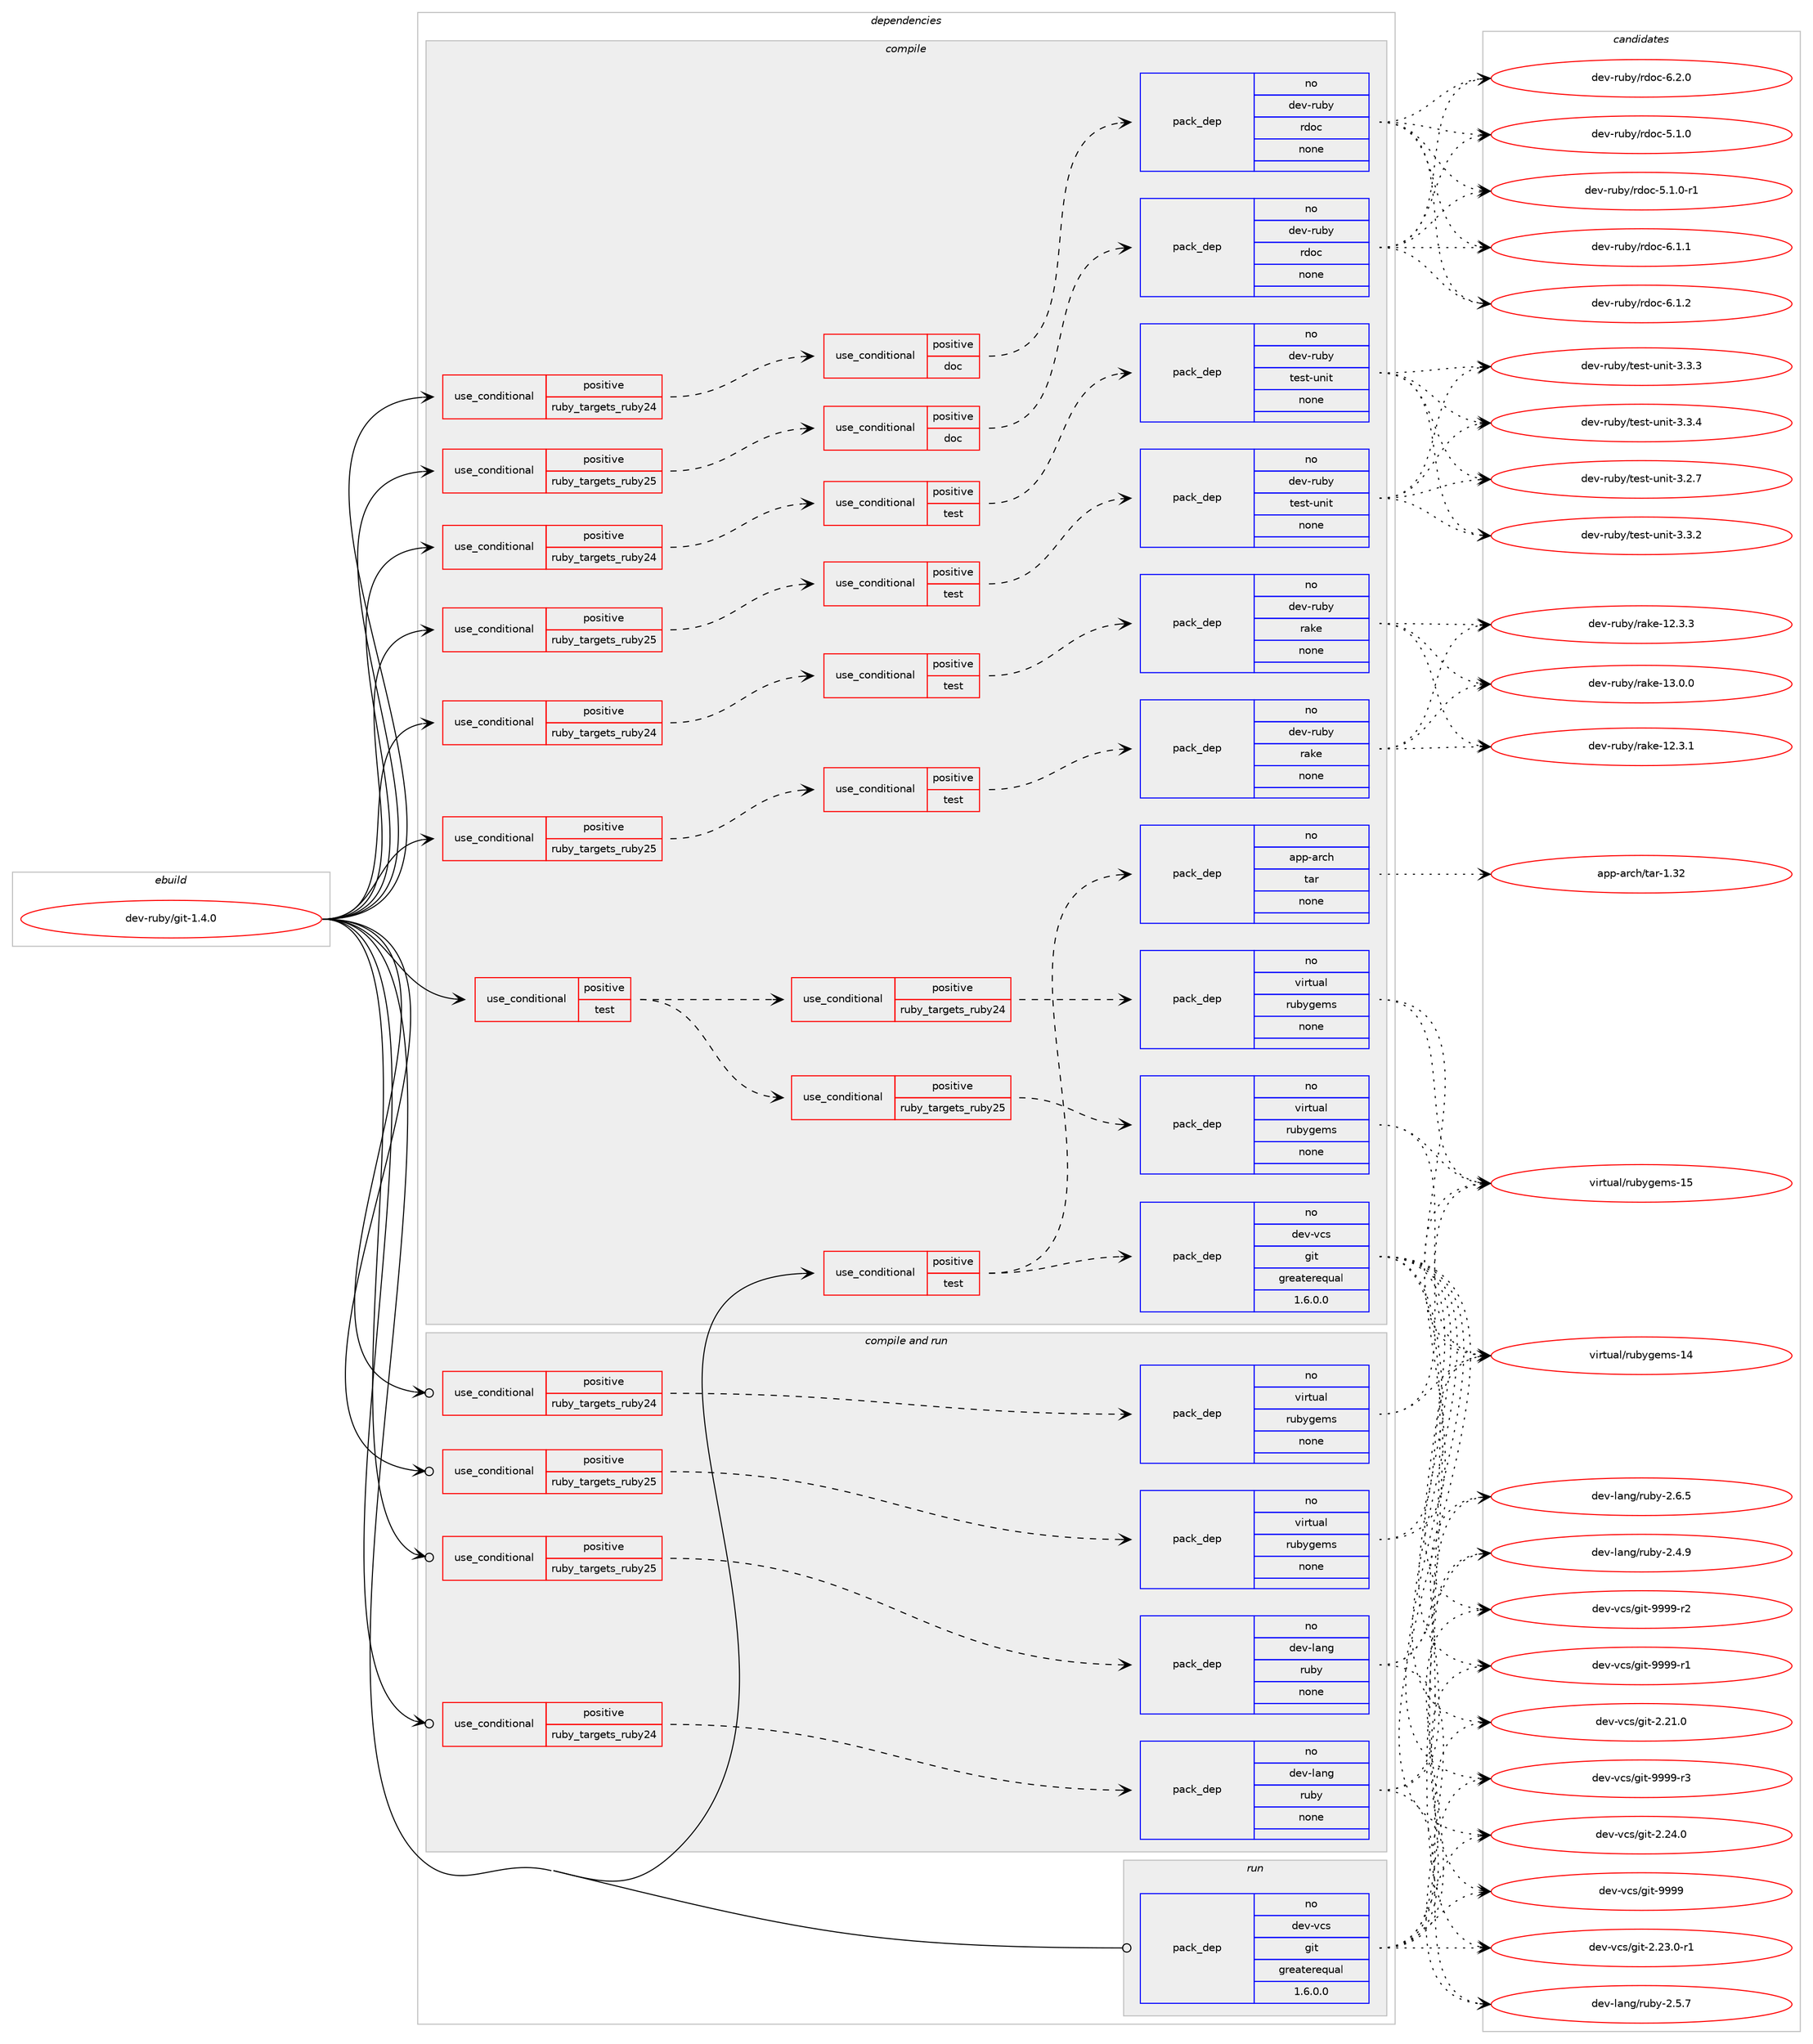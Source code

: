 digraph prolog {

# *************
# Graph options
# *************

newrank=true;
concentrate=true;
compound=true;
graph [rankdir=LR,fontname=Helvetica,fontsize=10,ranksep=1.5];#, ranksep=2.5, nodesep=0.2];
edge  [arrowhead=vee];
node  [fontname=Helvetica,fontsize=10];

# **********
# The ebuild
# **********

subgraph cluster_leftcol {
color=gray;
label=<<i>ebuild</i>>;
id [label="dev-ruby/git-1.4.0", color=red, width=4, href="../dev-ruby/git-1.4.0.svg"];
}

# ****************
# The dependencies
# ****************

subgraph cluster_midcol {
color=gray;
label=<<i>dependencies</i>>;
subgraph cluster_compile {
fillcolor="#eeeeee";
style=filled;
label=<<i>compile</i>>;
subgraph cond163916 {
dependency688250 [label=<<TABLE BORDER="0" CELLBORDER="1" CELLSPACING="0" CELLPADDING="4"><TR><TD ROWSPAN="3" CELLPADDING="10">use_conditional</TD></TR><TR><TD>positive</TD></TR><TR><TD>ruby_targets_ruby24</TD></TR></TABLE>>, shape=none, color=red];
subgraph cond163917 {
dependency688251 [label=<<TABLE BORDER="0" CELLBORDER="1" CELLSPACING="0" CELLPADDING="4"><TR><TD ROWSPAN="3" CELLPADDING="10">use_conditional</TD></TR><TR><TD>positive</TD></TR><TR><TD>doc</TD></TR></TABLE>>, shape=none, color=red];
subgraph pack512367 {
dependency688252 [label=<<TABLE BORDER="0" CELLBORDER="1" CELLSPACING="0" CELLPADDING="4" WIDTH="220"><TR><TD ROWSPAN="6" CELLPADDING="30">pack_dep</TD></TR><TR><TD WIDTH="110">no</TD></TR><TR><TD>dev-ruby</TD></TR><TR><TD>rdoc</TD></TR><TR><TD>none</TD></TR><TR><TD></TD></TR></TABLE>>, shape=none, color=blue];
}
dependency688251:e -> dependency688252:w [weight=20,style="dashed",arrowhead="vee"];
}
dependency688250:e -> dependency688251:w [weight=20,style="dashed",arrowhead="vee"];
}
id:e -> dependency688250:w [weight=20,style="solid",arrowhead="vee"];
subgraph cond163918 {
dependency688253 [label=<<TABLE BORDER="0" CELLBORDER="1" CELLSPACING="0" CELLPADDING="4"><TR><TD ROWSPAN="3" CELLPADDING="10">use_conditional</TD></TR><TR><TD>positive</TD></TR><TR><TD>ruby_targets_ruby24</TD></TR></TABLE>>, shape=none, color=red];
subgraph cond163919 {
dependency688254 [label=<<TABLE BORDER="0" CELLBORDER="1" CELLSPACING="0" CELLPADDING="4"><TR><TD ROWSPAN="3" CELLPADDING="10">use_conditional</TD></TR><TR><TD>positive</TD></TR><TR><TD>test</TD></TR></TABLE>>, shape=none, color=red];
subgraph pack512368 {
dependency688255 [label=<<TABLE BORDER="0" CELLBORDER="1" CELLSPACING="0" CELLPADDING="4" WIDTH="220"><TR><TD ROWSPAN="6" CELLPADDING="30">pack_dep</TD></TR><TR><TD WIDTH="110">no</TD></TR><TR><TD>dev-ruby</TD></TR><TR><TD>rake</TD></TR><TR><TD>none</TD></TR><TR><TD></TD></TR></TABLE>>, shape=none, color=blue];
}
dependency688254:e -> dependency688255:w [weight=20,style="dashed",arrowhead="vee"];
}
dependency688253:e -> dependency688254:w [weight=20,style="dashed",arrowhead="vee"];
}
id:e -> dependency688253:w [weight=20,style="solid",arrowhead="vee"];
subgraph cond163920 {
dependency688256 [label=<<TABLE BORDER="0" CELLBORDER="1" CELLSPACING="0" CELLPADDING="4"><TR><TD ROWSPAN="3" CELLPADDING="10">use_conditional</TD></TR><TR><TD>positive</TD></TR><TR><TD>ruby_targets_ruby24</TD></TR></TABLE>>, shape=none, color=red];
subgraph cond163921 {
dependency688257 [label=<<TABLE BORDER="0" CELLBORDER="1" CELLSPACING="0" CELLPADDING="4"><TR><TD ROWSPAN="3" CELLPADDING="10">use_conditional</TD></TR><TR><TD>positive</TD></TR><TR><TD>test</TD></TR></TABLE>>, shape=none, color=red];
subgraph pack512369 {
dependency688258 [label=<<TABLE BORDER="0" CELLBORDER="1" CELLSPACING="0" CELLPADDING="4" WIDTH="220"><TR><TD ROWSPAN="6" CELLPADDING="30">pack_dep</TD></TR><TR><TD WIDTH="110">no</TD></TR><TR><TD>dev-ruby</TD></TR><TR><TD>test-unit</TD></TR><TR><TD>none</TD></TR><TR><TD></TD></TR></TABLE>>, shape=none, color=blue];
}
dependency688257:e -> dependency688258:w [weight=20,style="dashed",arrowhead="vee"];
}
dependency688256:e -> dependency688257:w [weight=20,style="dashed",arrowhead="vee"];
}
id:e -> dependency688256:w [weight=20,style="solid",arrowhead="vee"];
subgraph cond163922 {
dependency688259 [label=<<TABLE BORDER="0" CELLBORDER="1" CELLSPACING="0" CELLPADDING="4"><TR><TD ROWSPAN="3" CELLPADDING="10">use_conditional</TD></TR><TR><TD>positive</TD></TR><TR><TD>ruby_targets_ruby25</TD></TR></TABLE>>, shape=none, color=red];
subgraph cond163923 {
dependency688260 [label=<<TABLE BORDER="0" CELLBORDER="1" CELLSPACING="0" CELLPADDING="4"><TR><TD ROWSPAN="3" CELLPADDING="10">use_conditional</TD></TR><TR><TD>positive</TD></TR><TR><TD>doc</TD></TR></TABLE>>, shape=none, color=red];
subgraph pack512370 {
dependency688261 [label=<<TABLE BORDER="0" CELLBORDER="1" CELLSPACING="0" CELLPADDING="4" WIDTH="220"><TR><TD ROWSPAN="6" CELLPADDING="30">pack_dep</TD></TR><TR><TD WIDTH="110">no</TD></TR><TR><TD>dev-ruby</TD></TR><TR><TD>rdoc</TD></TR><TR><TD>none</TD></TR><TR><TD></TD></TR></TABLE>>, shape=none, color=blue];
}
dependency688260:e -> dependency688261:w [weight=20,style="dashed",arrowhead="vee"];
}
dependency688259:e -> dependency688260:w [weight=20,style="dashed",arrowhead="vee"];
}
id:e -> dependency688259:w [weight=20,style="solid",arrowhead="vee"];
subgraph cond163924 {
dependency688262 [label=<<TABLE BORDER="0" CELLBORDER="1" CELLSPACING="0" CELLPADDING="4"><TR><TD ROWSPAN="3" CELLPADDING="10">use_conditional</TD></TR><TR><TD>positive</TD></TR><TR><TD>ruby_targets_ruby25</TD></TR></TABLE>>, shape=none, color=red];
subgraph cond163925 {
dependency688263 [label=<<TABLE BORDER="0" CELLBORDER="1" CELLSPACING="0" CELLPADDING="4"><TR><TD ROWSPAN="3" CELLPADDING="10">use_conditional</TD></TR><TR><TD>positive</TD></TR><TR><TD>test</TD></TR></TABLE>>, shape=none, color=red];
subgraph pack512371 {
dependency688264 [label=<<TABLE BORDER="0" CELLBORDER="1" CELLSPACING="0" CELLPADDING="4" WIDTH="220"><TR><TD ROWSPAN="6" CELLPADDING="30">pack_dep</TD></TR><TR><TD WIDTH="110">no</TD></TR><TR><TD>dev-ruby</TD></TR><TR><TD>rake</TD></TR><TR><TD>none</TD></TR><TR><TD></TD></TR></TABLE>>, shape=none, color=blue];
}
dependency688263:e -> dependency688264:w [weight=20,style="dashed",arrowhead="vee"];
}
dependency688262:e -> dependency688263:w [weight=20,style="dashed",arrowhead="vee"];
}
id:e -> dependency688262:w [weight=20,style="solid",arrowhead="vee"];
subgraph cond163926 {
dependency688265 [label=<<TABLE BORDER="0" CELLBORDER="1" CELLSPACING="0" CELLPADDING="4"><TR><TD ROWSPAN="3" CELLPADDING="10">use_conditional</TD></TR><TR><TD>positive</TD></TR><TR><TD>ruby_targets_ruby25</TD></TR></TABLE>>, shape=none, color=red];
subgraph cond163927 {
dependency688266 [label=<<TABLE BORDER="0" CELLBORDER="1" CELLSPACING="0" CELLPADDING="4"><TR><TD ROWSPAN="3" CELLPADDING="10">use_conditional</TD></TR><TR><TD>positive</TD></TR><TR><TD>test</TD></TR></TABLE>>, shape=none, color=red];
subgraph pack512372 {
dependency688267 [label=<<TABLE BORDER="0" CELLBORDER="1" CELLSPACING="0" CELLPADDING="4" WIDTH="220"><TR><TD ROWSPAN="6" CELLPADDING="30">pack_dep</TD></TR><TR><TD WIDTH="110">no</TD></TR><TR><TD>dev-ruby</TD></TR><TR><TD>test-unit</TD></TR><TR><TD>none</TD></TR><TR><TD></TD></TR></TABLE>>, shape=none, color=blue];
}
dependency688266:e -> dependency688267:w [weight=20,style="dashed",arrowhead="vee"];
}
dependency688265:e -> dependency688266:w [weight=20,style="dashed",arrowhead="vee"];
}
id:e -> dependency688265:w [weight=20,style="solid",arrowhead="vee"];
subgraph cond163928 {
dependency688268 [label=<<TABLE BORDER="0" CELLBORDER="1" CELLSPACING="0" CELLPADDING="4"><TR><TD ROWSPAN="3" CELLPADDING="10">use_conditional</TD></TR><TR><TD>positive</TD></TR><TR><TD>test</TD></TR></TABLE>>, shape=none, color=red];
subgraph cond163929 {
dependency688269 [label=<<TABLE BORDER="0" CELLBORDER="1" CELLSPACING="0" CELLPADDING="4"><TR><TD ROWSPAN="3" CELLPADDING="10">use_conditional</TD></TR><TR><TD>positive</TD></TR><TR><TD>ruby_targets_ruby24</TD></TR></TABLE>>, shape=none, color=red];
subgraph pack512373 {
dependency688270 [label=<<TABLE BORDER="0" CELLBORDER="1" CELLSPACING="0" CELLPADDING="4" WIDTH="220"><TR><TD ROWSPAN="6" CELLPADDING="30">pack_dep</TD></TR><TR><TD WIDTH="110">no</TD></TR><TR><TD>virtual</TD></TR><TR><TD>rubygems</TD></TR><TR><TD>none</TD></TR><TR><TD></TD></TR></TABLE>>, shape=none, color=blue];
}
dependency688269:e -> dependency688270:w [weight=20,style="dashed",arrowhead="vee"];
}
dependency688268:e -> dependency688269:w [weight=20,style="dashed",arrowhead="vee"];
subgraph cond163930 {
dependency688271 [label=<<TABLE BORDER="0" CELLBORDER="1" CELLSPACING="0" CELLPADDING="4"><TR><TD ROWSPAN="3" CELLPADDING="10">use_conditional</TD></TR><TR><TD>positive</TD></TR><TR><TD>ruby_targets_ruby25</TD></TR></TABLE>>, shape=none, color=red];
subgraph pack512374 {
dependency688272 [label=<<TABLE BORDER="0" CELLBORDER="1" CELLSPACING="0" CELLPADDING="4" WIDTH="220"><TR><TD ROWSPAN="6" CELLPADDING="30">pack_dep</TD></TR><TR><TD WIDTH="110">no</TD></TR><TR><TD>virtual</TD></TR><TR><TD>rubygems</TD></TR><TR><TD>none</TD></TR><TR><TD></TD></TR></TABLE>>, shape=none, color=blue];
}
dependency688271:e -> dependency688272:w [weight=20,style="dashed",arrowhead="vee"];
}
dependency688268:e -> dependency688271:w [weight=20,style="dashed",arrowhead="vee"];
}
id:e -> dependency688268:w [weight=20,style="solid",arrowhead="vee"];
subgraph cond163931 {
dependency688273 [label=<<TABLE BORDER="0" CELLBORDER="1" CELLSPACING="0" CELLPADDING="4"><TR><TD ROWSPAN="3" CELLPADDING="10">use_conditional</TD></TR><TR><TD>positive</TD></TR><TR><TD>test</TD></TR></TABLE>>, shape=none, color=red];
subgraph pack512375 {
dependency688274 [label=<<TABLE BORDER="0" CELLBORDER="1" CELLSPACING="0" CELLPADDING="4" WIDTH="220"><TR><TD ROWSPAN="6" CELLPADDING="30">pack_dep</TD></TR><TR><TD WIDTH="110">no</TD></TR><TR><TD>dev-vcs</TD></TR><TR><TD>git</TD></TR><TR><TD>greaterequal</TD></TR><TR><TD>1.6.0.0</TD></TR></TABLE>>, shape=none, color=blue];
}
dependency688273:e -> dependency688274:w [weight=20,style="dashed",arrowhead="vee"];
subgraph pack512376 {
dependency688275 [label=<<TABLE BORDER="0" CELLBORDER="1" CELLSPACING="0" CELLPADDING="4" WIDTH="220"><TR><TD ROWSPAN="6" CELLPADDING="30">pack_dep</TD></TR><TR><TD WIDTH="110">no</TD></TR><TR><TD>app-arch</TD></TR><TR><TD>tar</TD></TR><TR><TD>none</TD></TR><TR><TD></TD></TR></TABLE>>, shape=none, color=blue];
}
dependency688273:e -> dependency688275:w [weight=20,style="dashed",arrowhead="vee"];
}
id:e -> dependency688273:w [weight=20,style="solid",arrowhead="vee"];
}
subgraph cluster_compileandrun {
fillcolor="#eeeeee";
style=filled;
label=<<i>compile and run</i>>;
subgraph cond163932 {
dependency688276 [label=<<TABLE BORDER="0" CELLBORDER="1" CELLSPACING="0" CELLPADDING="4"><TR><TD ROWSPAN="3" CELLPADDING="10">use_conditional</TD></TR><TR><TD>positive</TD></TR><TR><TD>ruby_targets_ruby24</TD></TR></TABLE>>, shape=none, color=red];
subgraph pack512377 {
dependency688277 [label=<<TABLE BORDER="0" CELLBORDER="1" CELLSPACING="0" CELLPADDING="4" WIDTH="220"><TR><TD ROWSPAN="6" CELLPADDING="30">pack_dep</TD></TR><TR><TD WIDTH="110">no</TD></TR><TR><TD>dev-lang</TD></TR><TR><TD>ruby</TD></TR><TR><TD>none</TD></TR><TR><TD></TD></TR></TABLE>>, shape=none, color=blue];
}
dependency688276:e -> dependency688277:w [weight=20,style="dashed",arrowhead="vee"];
}
id:e -> dependency688276:w [weight=20,style="solid",arrowhead="odotvee"];
subgraph cond163933 {
dependency688278 [label=<<TABLE BORDER="0" CELLBORDER="1" CELLSPACING="0" CELLPADDING="4"><TR><TD ROWSPAN="3" CELLPADDING="10">use_conditional</TD></TR><TR><TD>positive</TD></TR><TR><TD>ruby_targets_ruby24</TD></TR></TABLE>>, shape=none, color=red];
subgraph pack512378 {
dependency688279 [label=<<TABLE BORDER="0" CELLBORDER="1" CELLSPACING="0" CELLPADDING="4" WIDTH="220"><TR><TD ROWSPAN="6" CELLPADDING="30">pack_dep</TD></TR><TR><TD WIDTH="110">no</TD></TR><TR><TD>virtual</TD></TR><TR><TD>rubygems</TD></TR><TR><TD>none</TD></TR><TR><TD></TD></TR></TABLE>>, shape=none, color=blue];
}
dependency688278:e -> dependency688279:w [weight=20,style="dashed",arrowhead="vee"];
}
id:e -> dependency688278:w [weight=20,style="solid",arrowhead="odotvee"];
subgraph cond163934 {
dependency688280 [label=<<TABLE BORDER="0" CELLBORDER="1" CELLSPACING="0" CELLPADDING="4"><TR><TD ROWSPAN="3" CELLPADDING="10">use_conditional</TD></TR><TR><TD>positive</TD></TR><TR><TD>ruby_targets_ruby25</TD></TR></TABLE>>, shape=none, color=red];
subgraph pack512379 {
dependency688281 [label=<<TABLE BORDER="0" CELLBORDER="1" CELLSPACING="0" CELLPADDING="4" WIDTH="220"><TR><TD ROWSPAN="6" CELLPADDING="30">pack_dep</TD></TR><TR><TD WIDTH="110">no</TD></TR><TR><TD>dev-lang</TD></TR><TR><TD>ruby</TD></TR><TR><TD>none</TD></TR><TR><TD></TD></TR></TABLE>>, shape=none, color=blue];
}
dependency688280:e -> dependency688281:w [weight=20,style="dashed",arrowhead="vee"];
}
id:e -> dependency688280:w [weight=20,style="solid",arrowhead="odotvee"];
subgraph cond163935 {
dependency688282 [label=<<TABLE BORDER="0" CELLBORDER="1" CELLSPACING="0" CELLPADDING="4"><TR><TD ROWSPAN="3" CELLPADDING="10">use_conditional</TD></TR><TR><TD>positive</TD></TR><TR><TD>ruby_targets_ruby25</TD></TR></TABLE>>, shape=none, color=red];
subgraph pack512380 {
dependency688283 [label=<<TABLE BORDER="0" CELLBORDER="1" CELLSPACING="0" CELLPADDING="4" WIDTH="220"><TR><TD ROWSPAN="6" CELLPADDING="30">pack_dep</TD></TR><TR><TD WIDTH="110">no</TD></TR><TR><TD>virtual</TD></TR><TR><TD>rubygems</TD></TR><TR><TD>none</TD></TR><TR><TD></TD></TR></TABLE>>, shape=none, color=blue];
}
dependency688282:e -> dependency688283:w [weight=20,style="dashed",arrowhead="vee"];
}
id:e -> dependency688282:w [weight=20,style="solid",arrowhead="odotvee"];
}
subgraph cluster_run {
fillcolor="#eeeeee";
style=filled;
label=<<i>run</i>>;
subgraph pack512381 {
dependency688284 [label=<<TABLE BORDER="0" CELLBORDER="1" CELLSPACING="0" CELLPADDING="4" WIDTH="220"><TR><TD ROWSPAN="6" CELLPADDING="30">pack_dep</TD></TR><TR><TD WIDTH="110">no</TD></TR><TR><TD>dev-vcs</TD></TR><TR><TD>git</TD></TR><TR><TD>greaterequal</TD></TR><TR><TD>1.6.0.0</TD></TR></TABLE>>, shape=none, color=blue];
}
id:e -> dependency688284:w [weight=20,style="solid",arrowhead="odot"];
}
}

# **************
# The candidates
# **************

subgraph cluster_choices {
rank=same;
color=gray;
label=<<i>candidates</i>>;

subgraph choice512367 {
color=black;
nodesep=1;
choice10010111845114117981214711410011199455346494648 [label="dev-ruby/rdoc-5.1.0", color=red, width=4,href="../dev-ruby/rdoc-5.1.0.svg"];
choice100101118451141179812147114100111994553464946484511449 [label="dev-ruby/rdoc-5.1.0-r1", color=red, width=4,href="../dev-ruby/rdoc-5.1.0-r1.svg"];
choice10010111845114117981214711410011199455446494649 [label="dev-ruby/rdoc-6.1.1", color=red, width=4,href="../dev-ruby/rdoc-6.1.1.svg"];
choice10010111845114117981214711410011199455446494650 [label="dev-ruby/rdoc-6.1.2", color=red, width=4,href="../dev-ruby/rdoc-6.1.2.svg"];
choice10010111845114117981214711410011199455446504648 [label="dev-ruby/rdoc-6.2.0", color=red, width=4,href="../dev-ruby/rdoc-6.2.0.svg"];
dependency688252:e -> choice10010111845114117981214711410011199455346494648:w [style=dotted,weight="100"];
dependency688252:e -> choice100101118451141179812147114100111994553464946484511449:w [style=dotted,weight="100"];
dependency688252:e -> choice10010111845114117981214711410011199455446494649:w [style=dotted,weight="100"];
dependency688252:e -> choice10010111845114117981214711410011199455446494650:w [style=dotted,weight="100"];
dependency688252:e -> choice10010111845114117981214711410011199455446504648:w [style=dotted,weight="100"];
}
subgraph choice512368 {
color=black;
nodesep=1;
choice1001011184511411798121471149710710145495046514649 [label="dev-ruby/rake-12.3.1", color=red, width=4,href="../dev-ruby/rake-12.3.1.svg"];
choice1001011184511411798121471149710710145495046514651 [label="dev-ruby/rake-12.3.3", color=red, width=4,href="../dev-ruby/rake-12.3.3.svg"];
choice1001011184511411798121471149710710145495146484648 [label="dev-ruby/rake-13.0.0", color=red, width=4,href="../dev-ruby/rake-13.0.0.svg"];
dependency688255:e -> choice1001011184511411798121471149710710145495046514649:w [style=dotted,weight="100"];
dependency688255:e -> choice1001011184511411798121471149710710145495046514651:w [style=dotted,weight="100"];
dependency688255:e -> choice1001011184511411798121471149710710145495146484648:w [style=dotted,weight="100"];
}
subgraph choice512369 {
color=black;
nodesep=1;
choice10010111845114117981214711610111511645117110105116455146504655 [label="dev-ruby/test-unit-3.2.7", color=red, width=4,href="../dev-ruby/test-unit-3.2.7.svg"];
choice10010111845114117981214711610111511645117110105116455146514650 [label="dev-ruby/test-unit-3.3.2", color=red, width=4,href="../dev-ruby/test-unit-3.3.2.svg"];
choice10010111845114117981214711610111511645117110105116455146514651 [label="dev-ruby/test-unit-3.3.3", color=red, width=4,href="../dev-ruby/test-unit-3.3.3.svg"];
choice10010111845114117981214711610111511645117110105116455146514652 [label="dev-ruby/test-unit-3.3.4", color=red, width=4,href="../dev-ruby/test-unit-3.3.4.svg"];
dependency688258:e -> choice10010111845114117981214711610111511645117110105116455146504655:w [style=dotted,weight="100"];
dependency688258:e -> choice10010111845114117981214711610111511645117110105116455146514650:w [style=dotted,weight="100"];
dependency688258:e -> choice10010111845114117981214711610111511645117110105116455146514651:w [style=dotted,weight="100"];
dependency688258:e -> choice10010111845114117981214711610111511645117110105116455146514652:w [style=dotted,weight="100"];
}
subgraph choice512370 {
color=black;
nodesep=1;
choice10010111845114117981214711410011199455346494648 [label="dev-ruby/rdoc-5.1.0", color=red, width=4,href="../dev-ruby/rdoc-5.1.0.svg"];
choice100101118451141179812147114100111994553464946484511449 [label="dev-ruby/rdoc-5.1.0-r1", color=red, width=4,href="../dev-ruby/rdoc-5.1.0-r1.svg"];
choice10010111845114117981214711410011199455446494649 [label="dev-ruby/rdoc-6.1.1", color=red, width=4,href="../dev-ruby/rdoc-6.1.1.svg"];
choice10010111845114117981214711410011199455446494650 [label="dev-ruby/rdoc-6.1.2", color=red, width=4,href="../dev-ruby/rdoc-6.1.2.svg"];
choice10010111845114117981214711410011199455446504648 [label="dev-ruby/rdoc-6.2.0", color=red, width=4,href="../dev-ruby/rdoc-6.2.0.svg"];
dependency688261:e -> choice10010111845114117981214711410011199455346494648:w [style=dotted,weight="100"];
dependency688261:e -> choice100101118451141179812147114100111994553464946484511449:w [style=dotted,weight="100"];
dependency688261:e -> choice10010111845114117981214711410011199455446494649:w [style=dotted,weight="100"];
dependency688261:e -> choice10010111845114117981214711410011199455446494650:w [style=dotted,weight="100"];
dependency688261:e -> choice10010111845114117981214711410011199455446504648:w [style=dotted,weight="100"];
}
subgraph choice512371 {
color=black;
nodesep=1;
choice1001011184511411798121471149710710145495046514649 [label="dev-ruby/rake-12.3.1", color=red, width=4,href="../dev-ruby/rake-12.3.1.svg"];
choice1001011184511411798121471149710710145495046514651 [label="dev-ruby/rake-12.3.3", color=red, width=4,href="../dev-ruby/rake-12.3.3.svg"];
choice1001011184511411798121471149710710145495146484648 [label="dev-ruby/rake-13.0.0", color=red, width=4,href="../dev-ruby/rake-13.0.0.svg"];
dependency688264:e -> choice1001011184511411798121471149710710145495046514649:w [style=dotted,weight="100"];
dependency688264:e -> choice1001011184511411798121471149710710145495046514651:w [style=dotted,weight="100"];
dependency688264:e -> choice1001011184511411798121471149710710145495146484648:w [style=dotted,weight="100"];
}
subgraph choice512372 {
color=black;
nodesep=1;
choice10010111845114117981214711610111511645117110105116455146504655 [label="dev-ruby/test-unit-3.2.7", color=red, width=4,href="../dev-ruby/test-unit-3.2.7.svg"];
choice10010111845114117981214711610111511645117110105116455146514650 [label="dev-ruby/test-unit-3.3.2", color=red, width=4,href="../dev-ruby/test-unit-3.3.2.svg"];
choice10010111845114117981214711610111511645117110105116455146514651 [label="dev-ruby/test-unit-3.3.3", color=red, width=4,href="../dev-ruby/test-unit-3.3.3.svg"];
choice10010111845114117981214711610111511645117110105116455146514652 [label="dev-ruby/test-unit-3.3.4", color=red, width=4,href="../dev-ruby/test-unit-3.3.4.svg"];
dependency688267:e -> choice10010111845114117981214711610111511645117110105116455146504655:w [style=dotted,weight="100"];
dependency688267:e -> choice10010111845114117981214711610111511645117110105116455146514650:w [style=dotted,weight="100"];
dependency688267:e -> choice10010111845114117981214711610111511645117110105116455146514651:w [style=dotted,weight="100"];
dependency688267:e -> choice10010111845114117981214711610111511645117110105116455146514652:w [style=dotted,weight="100"];
}
subgraph choice512373 {
color=black;
nodesep=1;
choice118105114116117971084711411798121103101109115454952 [label="virtual/rubygems-14", color=red, width=4,href="../virtual/rubygems-14.svg"];
choice118105114116117971084711411798121103101109115454953 [label="virtual/rubygems-15", color=red, width=4,href="../virtual/rubygems-15.svg"];
dependency688270:e -> choice118105114116117971084711411798121103101109115454952:w [style=dotted,weight="100"];
dependency688270:e -> choice118105114116117971084711411798121103101109115454953:w [style=dotted,weight="100"];
}
subgraph choice512374 {
color=black;
nodesep=1;
choice118105114116117971084711411798121103101109115454952 [label="virtual/rubygems-14", color=red, width=4,href="../virtual/rubygems-14.svg"];
choice118105114116117971084711411798121103101109115454953 [label="virtual/rubygems-15", color=red, width=4,href="../virtual/rubygems-15.svg"];
dependency688272:e -> choice118105114116117971084711411798121103101109115454952:w [style=dotted,weight="100"];
dependency688272:e -> choice118105114116117971084711411798121103101109115454953:w [style=dotted,weight="100"];
}
subgraph choice512375 {
color=black;
nodesep=1;
choice10010111845118991154710310511645504650494648 [label="dev-vcs/git-2.21.0", color=red, width=4,href="../dev-vcs/git-2.21.0.svg"];
choice100101118451189911547103105116455046505146484511449 [label="dev-vcs/git-2.23.0-r1", color=red, width=4,href="../dev-vcs/git-2.23.0-r1.svg"];
choice10010111845118991154710310511645504650524648 [label="dev-vcs/git-2.24.0", color=red, width=4,href="../dev-vcs/git-2.24.0.svg"];
choice1001011184511899115471031051164557575757 [label="dev-vcs/git-9999", color=red, width=4,href="../dev-vcs/git-9999.svg"];
choice10010111845118991154710310511645575757574511449 [label="dev-vcs/git-9999-r1", color=red, width=4,href="../dev-vcs/git-9999-r1.svg"];
choice10010111845118991154710310511645575757574511450 [label="dev-vcs/git-9999-r2", color=red, width=4,href="../dev-vcs/git-9999-r2.svg"];
choice10010111845118991154710310511645575757574511451 [label="dev-vcs/git-9999-r3", color=red, width=4,href="../dev-vcs/git-9999-r3.svg"];
dependency688274:e -> choice10010111845118991154710310511645504650494648:w [style=dotted,weight="100"];
dependency688274:e -> choice100101118451189911547103105116455046505146484511449:w [style=dotted,weight="100"];
dependency688274:e -> choice10010111845118991154710310511645504650524648:w [style=dotted,weight="100"];
dependency688274:e -> choice1001011184511899115471031051164557575757:w [style=dotted,weight="100"];
dependency688274:e -> choice10010111845118991154710310511645575757574511449:w [style=dotted,weight="100"];
dependency688274:e -> choice10010111845118991154710310511645575757574511450:w [style=dotted,weight="100"];
dependency688274:e -> choice10010111845118991154710310511645575757574511451:w [style=dotted,weight="100"];
}
subgraph choice512376 {
color=black;
nodesep=1;
choice9711211245971149910447116971144549465150 [label="app-arch/tar-1.32", color=red, width=4,href="../app-arch/tar-1.32.svg"];
dependency688275:e -> choice9711211245971149910447116971144549465150:w [style=dotted,weight="100"];
}
subgraph choice512377 {
color=black;
nodesep=1;
choice10010111845108971101034711411798121455046524657 [label="dev-lang/ruby-2.4.9", color=red, width=4,href="../dev-lang/ruby-2.4.9.svg"];
choice10010111845108971101034711411798121455046534655 [label="dev-lang/ruby-2.5.7", color=red, width=4,href="../dev-lang/ruby-2.5.7.svg"];
choice10010111845108971101034711411798121455046544653 [label="dev-lang/ruby-2.6.5", color=red, width=4,href="../dev-lang/ruby-2.6.5.svg"];
dependency688277:e -> choice10010111845108971101034711411798121455046524657:w [style=dotted,weight="100"];
dependency688277:e -> choice10010111845108971101034711411798121455046534655:w [style=dotted,weight="100"];
dependency688277:e -> choice10010111845108971101034711411798121455046544653:w [style=dotted,weight="100"];
}
subgraph choice512378 {
color=black;
nodesep=1;
choice118105114116117971084711411798121103101109115454952 [label="virtual/rubygems-14", color=red, width=4,href="../virtual/rubygems-14.svg"];
choice118105114116117971084711411798121103101109115454953 [label="virtual/rubygems-15", color=red, width=4,href="../virtual/rubygems-15.svg"];
dependency688279:e -> choice118105114116117971084711411798121103101109115454952:w [style=dotted,weight="100"];
dependency688279:e -> choice118105114116117971084711411798121103101109115454953:w [style=dotted,weight="100"];
}
subgraph choice512379 {
color=black;
nodesep=1;
choice10010111845108971101034711411798121455046524657 [label="dev-lang/ruby-2.4.9", color=red, width=4,href="../dev-lang/ruby-2.4.9.svg"];
choice10010111845108971101034711411798121455046534655 [label="dev-lang/ruby-2.5.7", color=red, width=4,href="../dev-lang/ruby-2.5.7.svg"];
choice10010111845108971101034711411798121455046544653 [label="dev-lang/ruby-2.6.5", color=red, width=4,href="../dev-lang/ruby-2.6.5.svg"];
dependency688281:e -> choice10010111845108971101034711411798121455046524657:w [style=dotted,weight="100"];
dependency688281:e -> choice10010111845108971101034711411798121455046534655:w [style=dotted,weight="100"];
dependency688281:e -> choice10010111845108971101034711411798121455046544653:w [style=dotted,weight="100"];
}
subgraph choice512380 {
color=black;
nodesep=1;
choice118105114116117971084711411798121103101109115454952 [label="virtual/rubygems-14", color=red, width=4,href="../virtual/rubygems-14.svg"];
choice118105114116117971084711411798121103101109115454953 [label="virtual/rubygems-15", color=red, width=4,href="../virtual/rubygems-15.svg"];
dependency688283:e -> choice118105114116117971084711411798121103101109115454952:w [style=dotted,weight="100"];
dependency688283:e -> choice118105114116117971084711411798121103101109115454953:w [style=dotted,weight="100"];
}
subgraph choice512381 {
color=black;
nodesep=1;
choice10010111845118991154710310511645504650494648 [label="dev-vcs/git-2.21.0", color=red, width=4,href="../dev-vcs/git-2.21.0.svg"];
choice100101118451189911547103105116455046505146484511449 [label="dev-vcs/git-2.23.0-r1", color=red, width=4,href="../dev-vcs/git-2.23.0-r1.svg"];
choice10010111845118991154710310511645504650524648 [label="dev-vcs/git-2.24.0", color=red, width=4,href="../dev-vcs/git-2.24.0.svg"];
choice1001011184511899115471031051164557575757 [label="dev-vcs/git-9999", color=red, width=4,href="../dev-vcs/git-9999.svg"];
choice10010111845118991154710310511645575757574511449 [label="dev-vcs/git-9999-r1", color=red, width=4,href="../dev-vcs/git-9999-r1.svg"];
choice10010111845118991154710310511645575757574511450 [label="dev-vcs/git-9999-r2", color=red, width=4,href="../dev-vcs/git-9999-r2.svg"];
choice10010111845118991154710310511645575757574511451 [label="dev-vcs/git-9999-r3", color=red, width=4,href="../dev-vcs/git-9999-r3.svg"];
dependency688284:e -> choice10010111845118991154710310511645504650494648:w [style=dotted,weight="100"];
dependency688284:e -> choice100101118451189911547103105116455046505146484511449:w [style=dotted,weight="100"];
dependency688284:e -> choice10010111845118991154710310511645504650524648:w [style=dotted,weight="100"];
dependency688284:e -> choice1001011184511899115471031051164557575757:w [style=dotted,weight="100"];
dependency688284:e -> choice10010111845118991154710310511645575757574511449:w [style=dotted,weight="100"];
dependency688284:e -> choice10010111845118991154710310511645575757574511450:w [style=dotted,weight="100"];
dependency688284:e -> choice10010111845118991154710310511645575757574511451:w [style=dotted,weight="100"];
}
}

}
